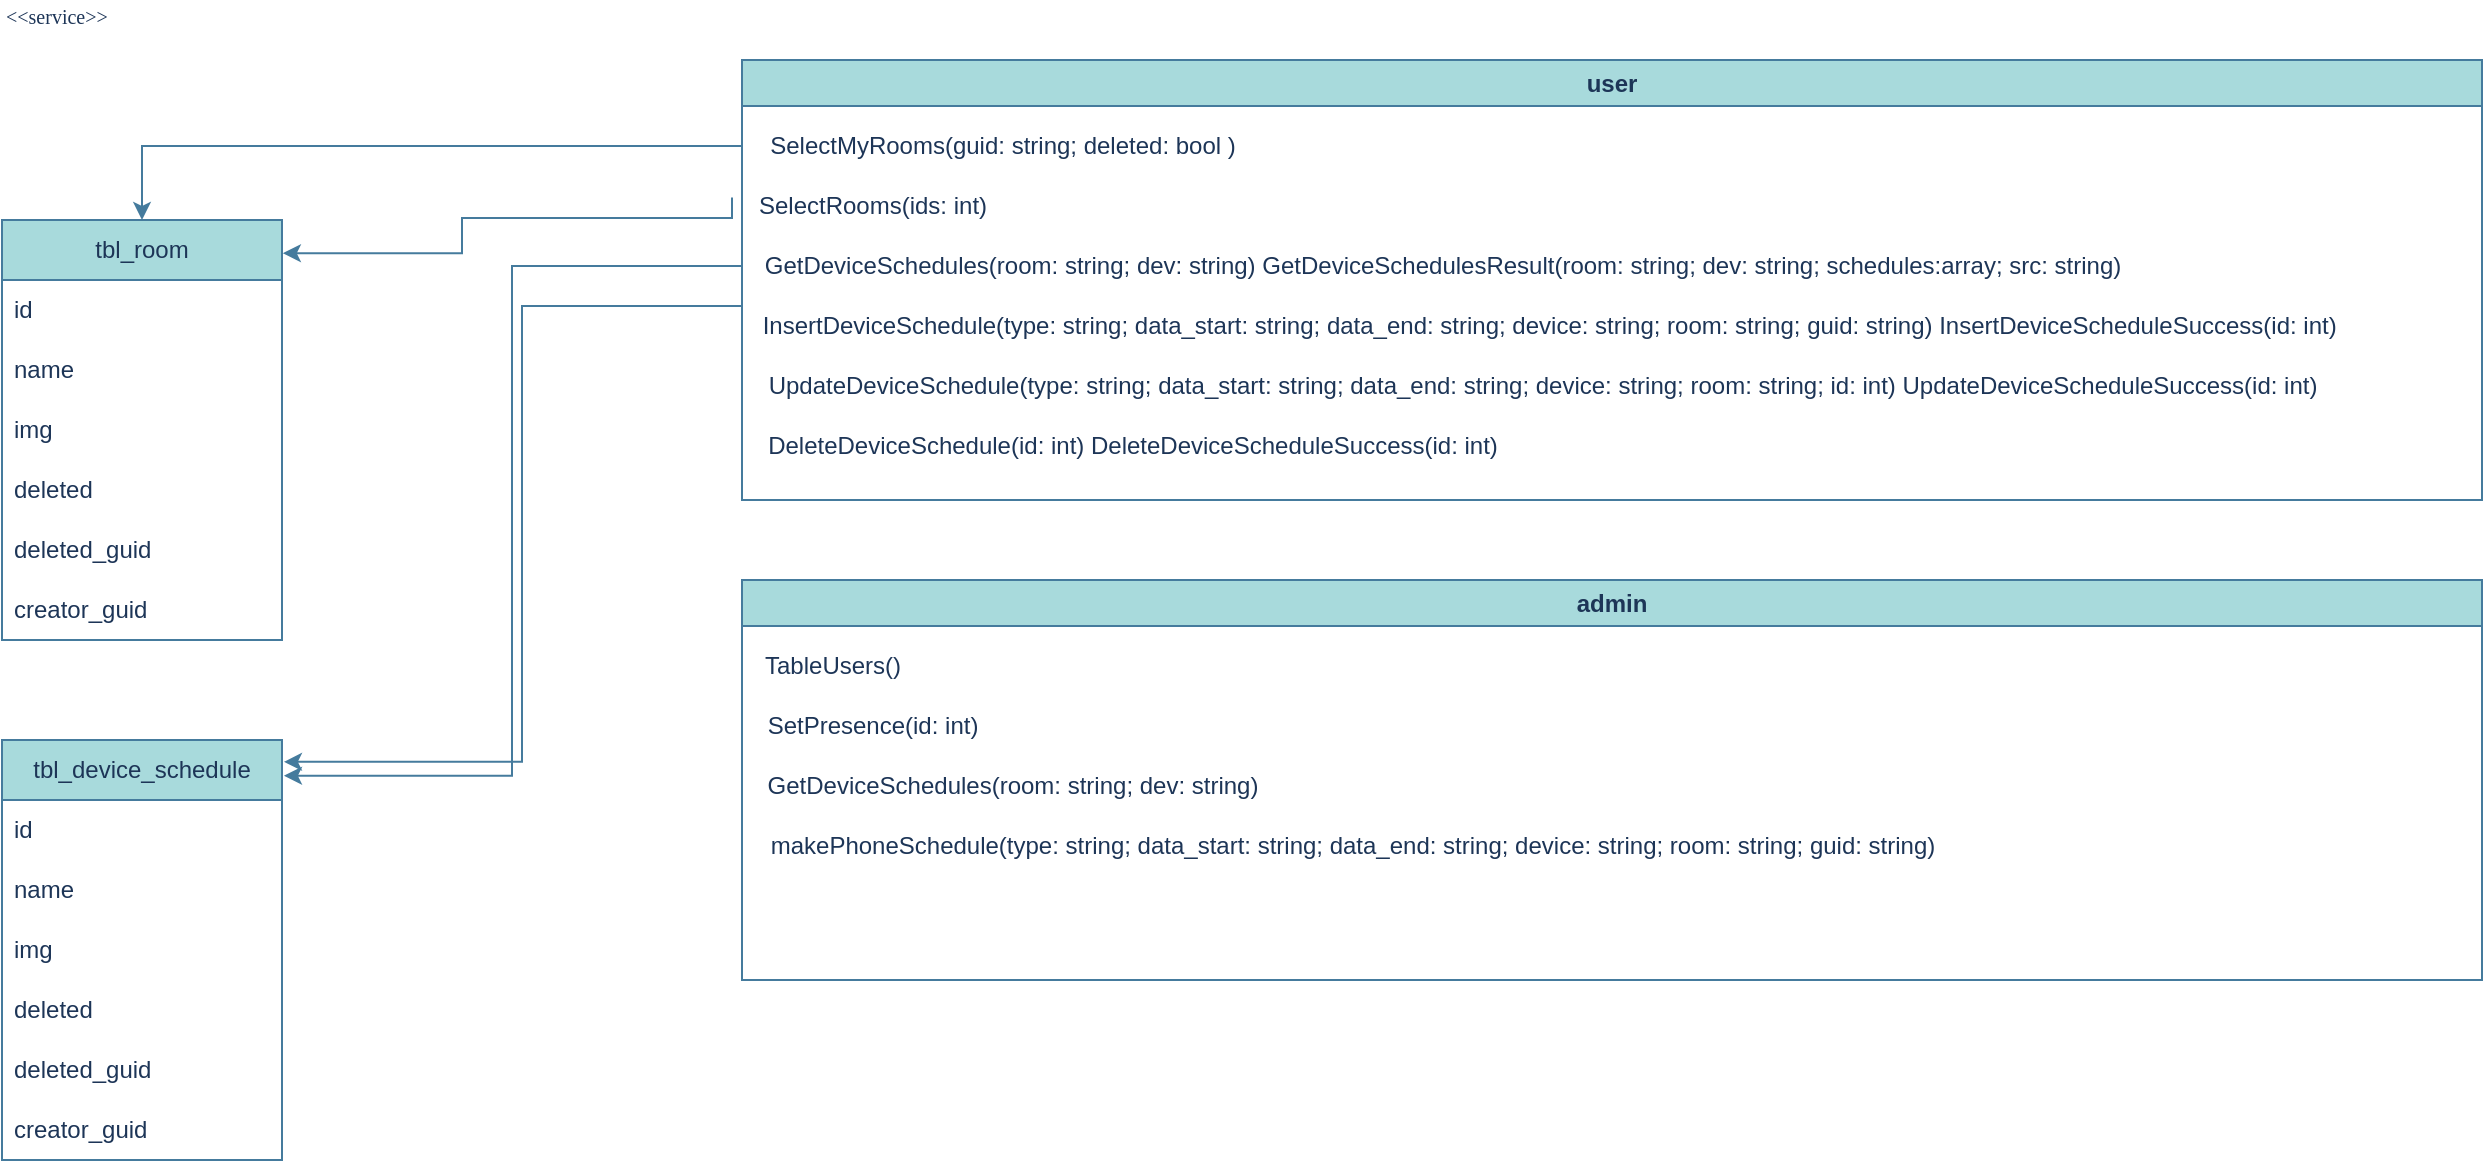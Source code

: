 <mxfile version="22.1.7" type="github">
  <diagram name="Page-1" id="b5b7bab2-c9e2-2cf4-8b2a-24fd1a2a6d21">
    <mxGraphModel dx="1042" dy="1738" grid="1" gridSize="10" guides="1" tooltips="1" connect="1" arrows="1" fold="1" page="1" pageScale="1" pageWidth="827" pageHeight="1169" background="none" math="0" shadow="0">
      <root>
        <mxCell id="0" />
        <mxCell id="1" parent="0" />
        <mxCell id="6e0c8c40b5770093-73" value="&amp;lt;&amp;lt;service&amp;gt;&amp;gt;" style="text;html=1;align=left;verticalAlign=top;spacingTop=-4;fontSize=10;fontFamily=Verdana;labelBackgroundColor=none;fontColor=#1D3557;" parent="1" vertex="1">
          <mxGeometry x="20" y="-1140" width="130" height="20" as="geometry" />
        </mxCell>
        <mxCell id="0LYC2R8pjvAZ-9sblbZq-2" value="tbl_room" style="swimlane;fontStyle=0;childLayout=stackLayout;horizontal=1;startSize=30;horizontalStack=0;resizeParent=1;resizeParentMax=0;resizeLast=0;collapsible=1;marginBottom=0;whiteSpace=wrap;html=1;fillColor=#A8DADC;strokeColor=#457B9D;labelBackgroundColor=none;fontColor=#1D3557;" vertex="1" parent="1">
          <mxGeometry x="20" y="-1030" width="140" height="210" as="geometry">
            <mxRectangle x="40" y="120" width="90" height="30" as="alternateBounds" />
          </mxGeometry>
        </mxCell>
        <mxCell id="0LYC2R8pjvAZ-9sblbZq-3" value="id" style="text;strokeColor=none;fillColor=none;align=left;verticalAlign=middle;spacingLeft=4;spacingRight=4;overflow=hidden;points=[[0,0.5],[1,0.5]];portConstraint=eastwest;rotatable=0;whiteSpace=wrap;html=1;labelBackgroundColor=none;fontColor=#1D3557;" vertex="1" parent="0LYC2R8pjvAZ-9sblbZq-2">
          <mxGeometry y="30" width="140" height="30" as="geometry" />
        </mxCell>
        <mxCell id="0LYC2R8pjvAZ-9sblbZq-4" value="name" style="text;strokeColor=none;fillColor=none;align=left;verticalAlign=middle;spacingLeft=4;spacingRight=4;overflow=hidden;points=[[0,0.5],[1,0.5]];portConstraint=eastwest;rotatable=0;whiteSpace=wrap;html=1;labelBackgroundColor=none;fontColor=#1D3557;" vertex="1" parent="0LYC2R8pjvAZ-9sblbZq-2">
          <mxGeometry y="60" width="140" height="30" as="geometry" />
        </mxCell>
        <mxCell id="0LYC2R8pjvAZ-9sblbZq-5" value="img" style="text;strokeColor=none;fillColor=none;align=left;verticalAlign=middle;spacingLeft=4;spacingRight=4;overflow=hidden;points=[[0,0.5],[1,0.5]];portConstraint=eastwest;rotatable=0;whiteSpace=wrap;html=1;labelBackgroundColor=none;fontColor=#1D3557;" vertex="1" parent="0LYC2R8pjvAZ-9sblbZq-2">
          <mxGeometry y="90" width="140" height="30" as="geometry" />
        </mxCell>
        <mxCell id="0LYC2R8pjvAZ-9sblbZq-8" value="deleted" style="text;strokeColor=none;fillColor=none;align=left;verticalAlign=middle;spacingLeft=4;spacingRight=4;overflow=hidden;points=[[0,0.5],[1,0.5]];portConstraint=eastwest;rotatable=0;whiteSpace=wrap;html=1;labelBackgroundColor=none;fontColor=#1D3557;" vertex="1" parent="0LYC2R8pjvAZ-9sblbZq-2">
          <mxGeometry y="120" width="140" height="30" as="geometry" />
        </mxCell>
        <mxCell id="0LYC2R8pjvAZ-9sblbZq-9" value="deleted_guid" style="text;strokeColor=none;fillColor=none;align=left;verticalAlign=middle;spacingLeft=4;spacingRight=4;overflow=hidden;points=[[0,0.5],[1,0.5]];portConstraint=eastwest;rotatable=0;whiteSpace=wrap;html=1;labelBackgroundColor=none;fontColor=#1D3557;" vertex="1" parent="0LYC2R8pjvAZ-9sblbZq-2">
          <mxGeometry y="150" width="140" height="30" as="geometry" />
        </mxCell>
        <mxCell id="0LYC2R8pjvAZ-9sblbZq-10" value="creator_guid" style="text;strokeColor=none;fillColor=none;align=left;verticalAlign=middle;spacingLeft=4;spacingRight=4;overflow=hidden;points=[[0,0.5],[1,0.5]];portConstraint=eastwest;rotatable=0;whiteSpace=wrap;html=1;labelBackgroundColor=none;fontColor=#1D3557;" vertex="1" parent="0LYC2R8pjvAZ-9sblbZq-2">
          <mxGeometry y="180" width="140" height="30" as="geometry" />
        </mxCell>
        <mxCell id="0LYC2R8pjvAZ-9sblbZq-11" value="tbl_device_schedule" style="swimlane;fontStyle=0;childLayout=stackLayout;horizontal=1;startSize=30;horizontalStack=0;resizeParent=1;resizeParentMax=0;resizeLast=0;collapsible=1;marginBottom=0;whiteSpace=wrap;html=1;fillColor=#A8DADC;strokeColor=#457B9D;labelBackgroundColor=none;fontColor=#1D3557;" vertex="1" parent="1">
          <mxGeometry x="20" y="-770" width="140" height="210" as="geometry">
            <mxRectangle x="40" y="120" width="90" height="30" as="alternateBounds" />
          </mxGeometry>
        </mxCell>
        <mxCell id="0LYC2R8pjvAZ-9sblbZq-12" value="id" style="text;strokeColor=none;fillColor=none;align=left;verticalAlign=middle;spacingLeft=4;spacingRight=4;overflow=hidden;points=[[0,0.5],[1,0.5]];portConstraint=eastwest;rotatable=0;whiteSpace=wrap;html=1;labelBackgroundColor=none;fontColor=#1D3557;" vertex="1" parent="0LYC2R8pjvAZ-9sblbZq-11">
          <mxGeometry y="30" width="140" height="30" as="geometry" />
        </mxCell>
        <mxCell id="0LYC2R8pjvAZ-9sblbZq-13" value="name" style="text;strokeColor=none;fillColor=none;align=left;verticalAlign=middle;spacingLeft=4;spacingRight=4;overflow=hidden;points=[[0,0.5],[1,0.5]];portConstraint=eastwest;rotatable=0;whiteSpace=wrap;html=1;labelBackgroundColor=none;fontColor=#1D3557;" vertex="1" parent="0LYC2R8pjvAZ-9sblbZq-11">
          <mxGeometry y="60" width="140" height="30" as="geometry" />
        </mxCell>
        <mxCell id="0LYC2R8pjvAZ-9sblbZq-14" value="img" style="text;strokeColor=none;fillColor=none;align=left;verticalAlign=middle;spacingLeft=4;spacingRight=4;overflow=hidden;points=[[0,0.5],[1,0.5]];portConstraint=eastwest;rotatable=0;whiteSpace=wrap;html=1;labelBackgroundColor=none;fontColor=#1D3557;" vertex="1" parent="0LYC2R8pjvAZ-9sblbZq-11">
          <mxGeometry y="90" width="140" height="30" as="geometry" />
        </mxCell>
        <mxCell id="0LYC2R8pjvAZ-9sblbZq-15" value="deleted" style="text;strokeColor=none;fillColor=none;align=left;verticalAlign=middle;spacingLeft=4;spacingRight=4;overflow=hidden;points=[[0,0.5],[1,0.5]];portConstraint=eastwest;rotatable=0;whiteSpace=wrap;html=1;labelBackgroundColor=none;fontColor=#1D3557;" vertex="1" parent="0LYC2R8pjvAZ-9sblbZq-11">
          <mxGeometry y="120" width="140" height="30" as="geometry" />
        </mxCell>
        <mxCell id="0LYC2R8pjvAZ-9sblbZq-16" value="deleted_guid" style="text;strokeColor=none;fillColor=none;align=left;verticalAlign=middle;spacingLeft=4;spacingRight=4;overflow=hidden;points=[[0,0.5],[1,0.5]];portConstraint=eastwest;rotatable=0;whiteSpace=wrap;html=1;labelBackgroundColor=none;fontColor=#1D3557;" vertex="1" parent="0LYC2R8pjvAZ-9sblbZq-11">
          <mxGeometry y="150" width="140" height="30" as="geometry" />
        </mxCell>
        <mxCell id="0LYC2R8pjvAZ-9sblbZq-17" value="creator_guid" style="text;strokeColor=none;fillColor=none;align=left;verticalAlign=middle;spacingLeft=4;spacingRight=4;overflow=hidden;points=[[0,0.5],[1,0.5]];portConstraint=eastwest;rotatable=0;whiteSpace=wrap;html=1;labelBackgroundColor=none;fontColor=#1D3557;" vertex="1" parent="0LYC2R8pjvAZ-9sblbZq-11">
          <mxGeometry y="180" width="140" height="30" as="geometry" />
        </mxCell>
        <mxCell id="0LYC2R8pjvAZ-9sblbZq-18" value="admin" style="swimlane;whiteSpace=wrap;html=1;fillColor=#A8DADC;strokeColor=#457B9D;labelBackgroundColor=none;fontColor=#1D3557;" vertex="1" parent="1">
          <mxGeometry x="390" y="-850" width="870" height="200" as="geometry" />
        </mxCell>
        <mxCell id="0LYC2R8pjvAZ-9sblbZq-19" value="TableUsers()" style="text;html=1;align=center;verticalAlign=middle;resizable=0;points=[];autosize=1;strokeColor=none;fillColor=none;labelBackgroundColor=none;fontColor=#1D3557;" vertex="1" parent="0LYC2R8pjvAZ-9sblbZq-18">
          <mxGeometry y="28" width="90" height="30" as="geometry" />
        </mxCell>
        <mxCell id="0LYC2R8pjvAZ-9sblbZq-21" value="SetPresence(id: int)" style="text;html=1;align=center;verticalAlign=middle;resizable=0;points=[];autosize=1;strokeColor=none;fillColor=none;labelBackgroundColor=none;fontColor=#1D3557;" vertex="1" parent="0LYC2R8pjvAZ-9sblbZq-18">
          <mxGeometry y="58" width="130" height="30" as="geometry" />
        </mxCell>
        <mxCell id="0LYC2R8pjvAZ-9sblbZq-20" value="GetDeviceSchedules(room: string; dev: string)" style="text;html=1;align=center;verticalAlign=middle;resizable=0;points=[];autosize=1;strokeColor=none;fillColor=none;labelBackgroundColor=none;fontColor=#1D3557;" vertex="1" parent="0LYC2R8pjvAZ-9sblbZq-18">
          <mxGeometry y="88" width="270" height="30" as="geometry" />
        </mxCell>
        <mxCell id="0LYC2R8pjvAZ-9sblbZq-23" value="makePhoneSchedule(type: string; data_start: string; data_end: string; device: string; room: string; guid: string)" style="text;html=1;align=center;verticalAlign=middle;resizable=0;points=[];autosize=1;strokeColor=none;fillColor=none;labelBackgroundColor=none;fontColor=#1D3557;" vertex="1" parent="0LYC2R8pjvAZ-9sblbZq-18">
          <mxGeometry y="118" width="610" height="30" as="geometry" />
        </mxCell>
        <mxCell id="0LYC2R8pjvAZ-9sblbZq-24" value="user" style="swimlane;whiteSpace=wrap;html=1;fillColor=#A8DADC;strokeColor=#457B9D;labelBackgroundColor=none;fontColor=#1D3557;" vertex="1" parent="1">
          <mxGeometry x="390" y="-1110" width="870" height="220" as="geometry" />
        </mxCell>
        <mxCell id="0LYC2R8pjvAZ-9sblbZq-25" value="SelectMyRooms(guid: string; deleted: bool )" style="text;html=1;align=center;verticalAlign=middle;resizable=0;points=[];autosize=1;strokeColor=none;fillColor=none;labelBackgroundColor=none;fontColor=#1D3557;" vertex="1" parent="0LYC2R8pjvAZ-9sblbZq-24">
          <mxGeometry y="28" width="260" height="30" as="geometry" />
        </mxCell>
        <mxCell id="0LYC2R8pjvAZ-9sblbZq-26" value="SelectRooms(ids: int)" style="text;html=1;align=center;verticalAlign=middle;resizable=0;points=[];autosize=1;strokeColor=none;fillColor=none;labelBackgroundColor=none;fontColor=#1D3557;" vertex="1" parent="0LYC2R8pjvAZ-9sblbZq-24">
          <mxGeometry x="-5" y="58" width="140" height="30" as="geometry" />
        </mxCell>
        <mxCell id="0LYC2R8pjvAZ-9sblbZq-27" value="GetDeviceSchedules(room: string; dev: string)&amp;nbsp;GetDeviceSchedulesResult(room: string; dev: string; schedules:array; src: string)" style="text;html=1;align=center;verticalAlign=middle;resizable=0;points=[];autosize=1;strokeColor=none;fillColor=none;labelBackgroundColor=none;fontColor=#1D3557;" vertex="1" parent="0LYC2R8pjvAZ-9sblbZq-24">
          <mxGeometry y="88" width="700" height="30" as="geometry" />
        </mxCell>
        <mxCell id="0LYC2R8pjvAZ-9sblbZq-28" value="InsertDeviceSchedule(type: string; data_start: string; data_end: string; device: string; room: string; guid: string) InsertDeviceScheduleSuccess(id: int)&amp;nbsp;" style="text;html=1;align=center;verticalAlign=middle;resizable=0;points=[];autosize=1;strokeColor=none;fillColor=none;labelBackgroundColor=none;fontColor=#1D3557;" vertex="1" parent="0LYC2R8pjvAZ-9sblbZq-24">
          <mxGeometry y="118" width="810" height="30" as="geometry" />
        </mxCell>
        <mxCell id="0LYC2R8pjvAZ-9sblbZq-37" value="UpdateDeviceSchedule(type: string; data_start: string; data_end: string; device: string; room: string; id: int) UpdateDeviceScheduleSuccess(id: int)" style="text;html=1;align=center;verticalAlign=middle;resizable=0;points=[];autosize=1;strokeColor=none;fillColor=none;labelBackgroundColor=none;fontColor=#1D3557;" vertex="1" parent="0LYC2R8pjvAZ-9sblbZq-24">
          <mxGeometry y="148" width="800" height="30" as="geometry" />
        </mxCell>
        <mxCell id="0LYC2R8pjvAZ-9sblbZq-38" value="DeleteDeviceSchedule(id: int) DeleteDeviceScheduleSuccess(id: int)" style="text;html=1;align=center;verticalAlign=middle;resizable=0;points=[];autosize=1;strokeColor=none;fillColor=none;labelBackgroundColor=none;fontColor=#1D3557;" vertex="1" parent="0LYC2R8pjvAZ-9sblbZq-24">
          <mxGeometry y="178" width="390" height="30" as="geometry" />
        </mxCell>
        <mxCell id="0LYC2R8pjvAZ-9sblbZq-31" style="edgeStyle=orthogonalEdgeStyle;rounded=0;orthogonalLoop=1;jettySize=auto;html=1;strokeColor=#457B9D;fontColor=#1D3557;fillColor=#A8DADC;" edge="1" parent="1" source="0LYC2R8pjvAZ-9sblbZq-25" target="0LYC2R8pjvAZ-9sblbZq-2">
          <mxGeometry relative="1" as="geometry" />
        </mxCell>
        <mxCell id="0LYC2R8pjvAZ-9sblbZq-32" style="edgeStyle=orthogonalEdgeStyle;rounded=0;orthogonalLoop=1;jettySize=auto;html=1;entryX=1.007;entryY=0.085;entryDx=0;entryDy=0;entryPerimeter=0;strokeColor=#457B9D;fontColor=#1D3557;fillColor=#A8DADC;" edge="1" parent="1" source="0LYC2R8pjvAZ-9sblbZq-27" target="0LYC2R8pjvAZ-9sblbZq-11">
          <mxGeometry relative="1" as="geometry" />
        </mxCell>
        <mxCell id="0LYC2R8pjvAZ-9sblbZq-33" style="edgeStyle=orthogonalEdgeStyle;rounded=0;orthogonalLoop=1;jettySize=auto;html=1;entryX=1.007;entryY=0.052;entryDx=0;entryDy=0;entryPerimeter=0;strokeColor=#457B9D;fontColor=#1D3557;fillColor=#A8DADC;" edge="1" parent="1" source="0LYC2R8pjvAZ-9sblbZq-28" target="0LYC2R8pjvAZ-9sblbZq-11">
          <mxGeometry relative="1" as="geometry">
            <Array as="points">
              <mxPoint x="280" y="-987" />
              <mxPoint x="280" y="-759" />
            </Array>
          </mxGeometry>
        </mxCell>
        <mxCell id="0LYC2R8pjvAZ-9sblbZq-30" style="edgeStyle=orthogonalEdgeStyle;rounded=0;orthogonalLoop=1;jettySize=auto;html=1;exitX=0;exitY=0.357;exitDx=0;exitDy=0;exitPerimeter=0;labelBackgroundColor=none;strokeColor=#457B9D;fontColor=default;entryX=1.003;entryY=0.079;entryDx=0;entryDy=0;entryPerimeter=0;" edge="1" parent="1" source="0LYC2R8pjvAZ-9sblbZq-26" target="0LYC2R8pjvAZ-9sblbZq-2">
          <mxGeometry relative="1" as="geometry">
            <mxPoint x="170" y="-1000" as="targetPoint" />
            <Array as="points">
              <mxPoint x="250" y="-1031" />
              <mxPoint x="250" y="-1013" />
            </Array>
          </mxGeometry>
        </mxCell>
      </root>
    </mxGraphModel>
  </diagram>
</mxfile>

